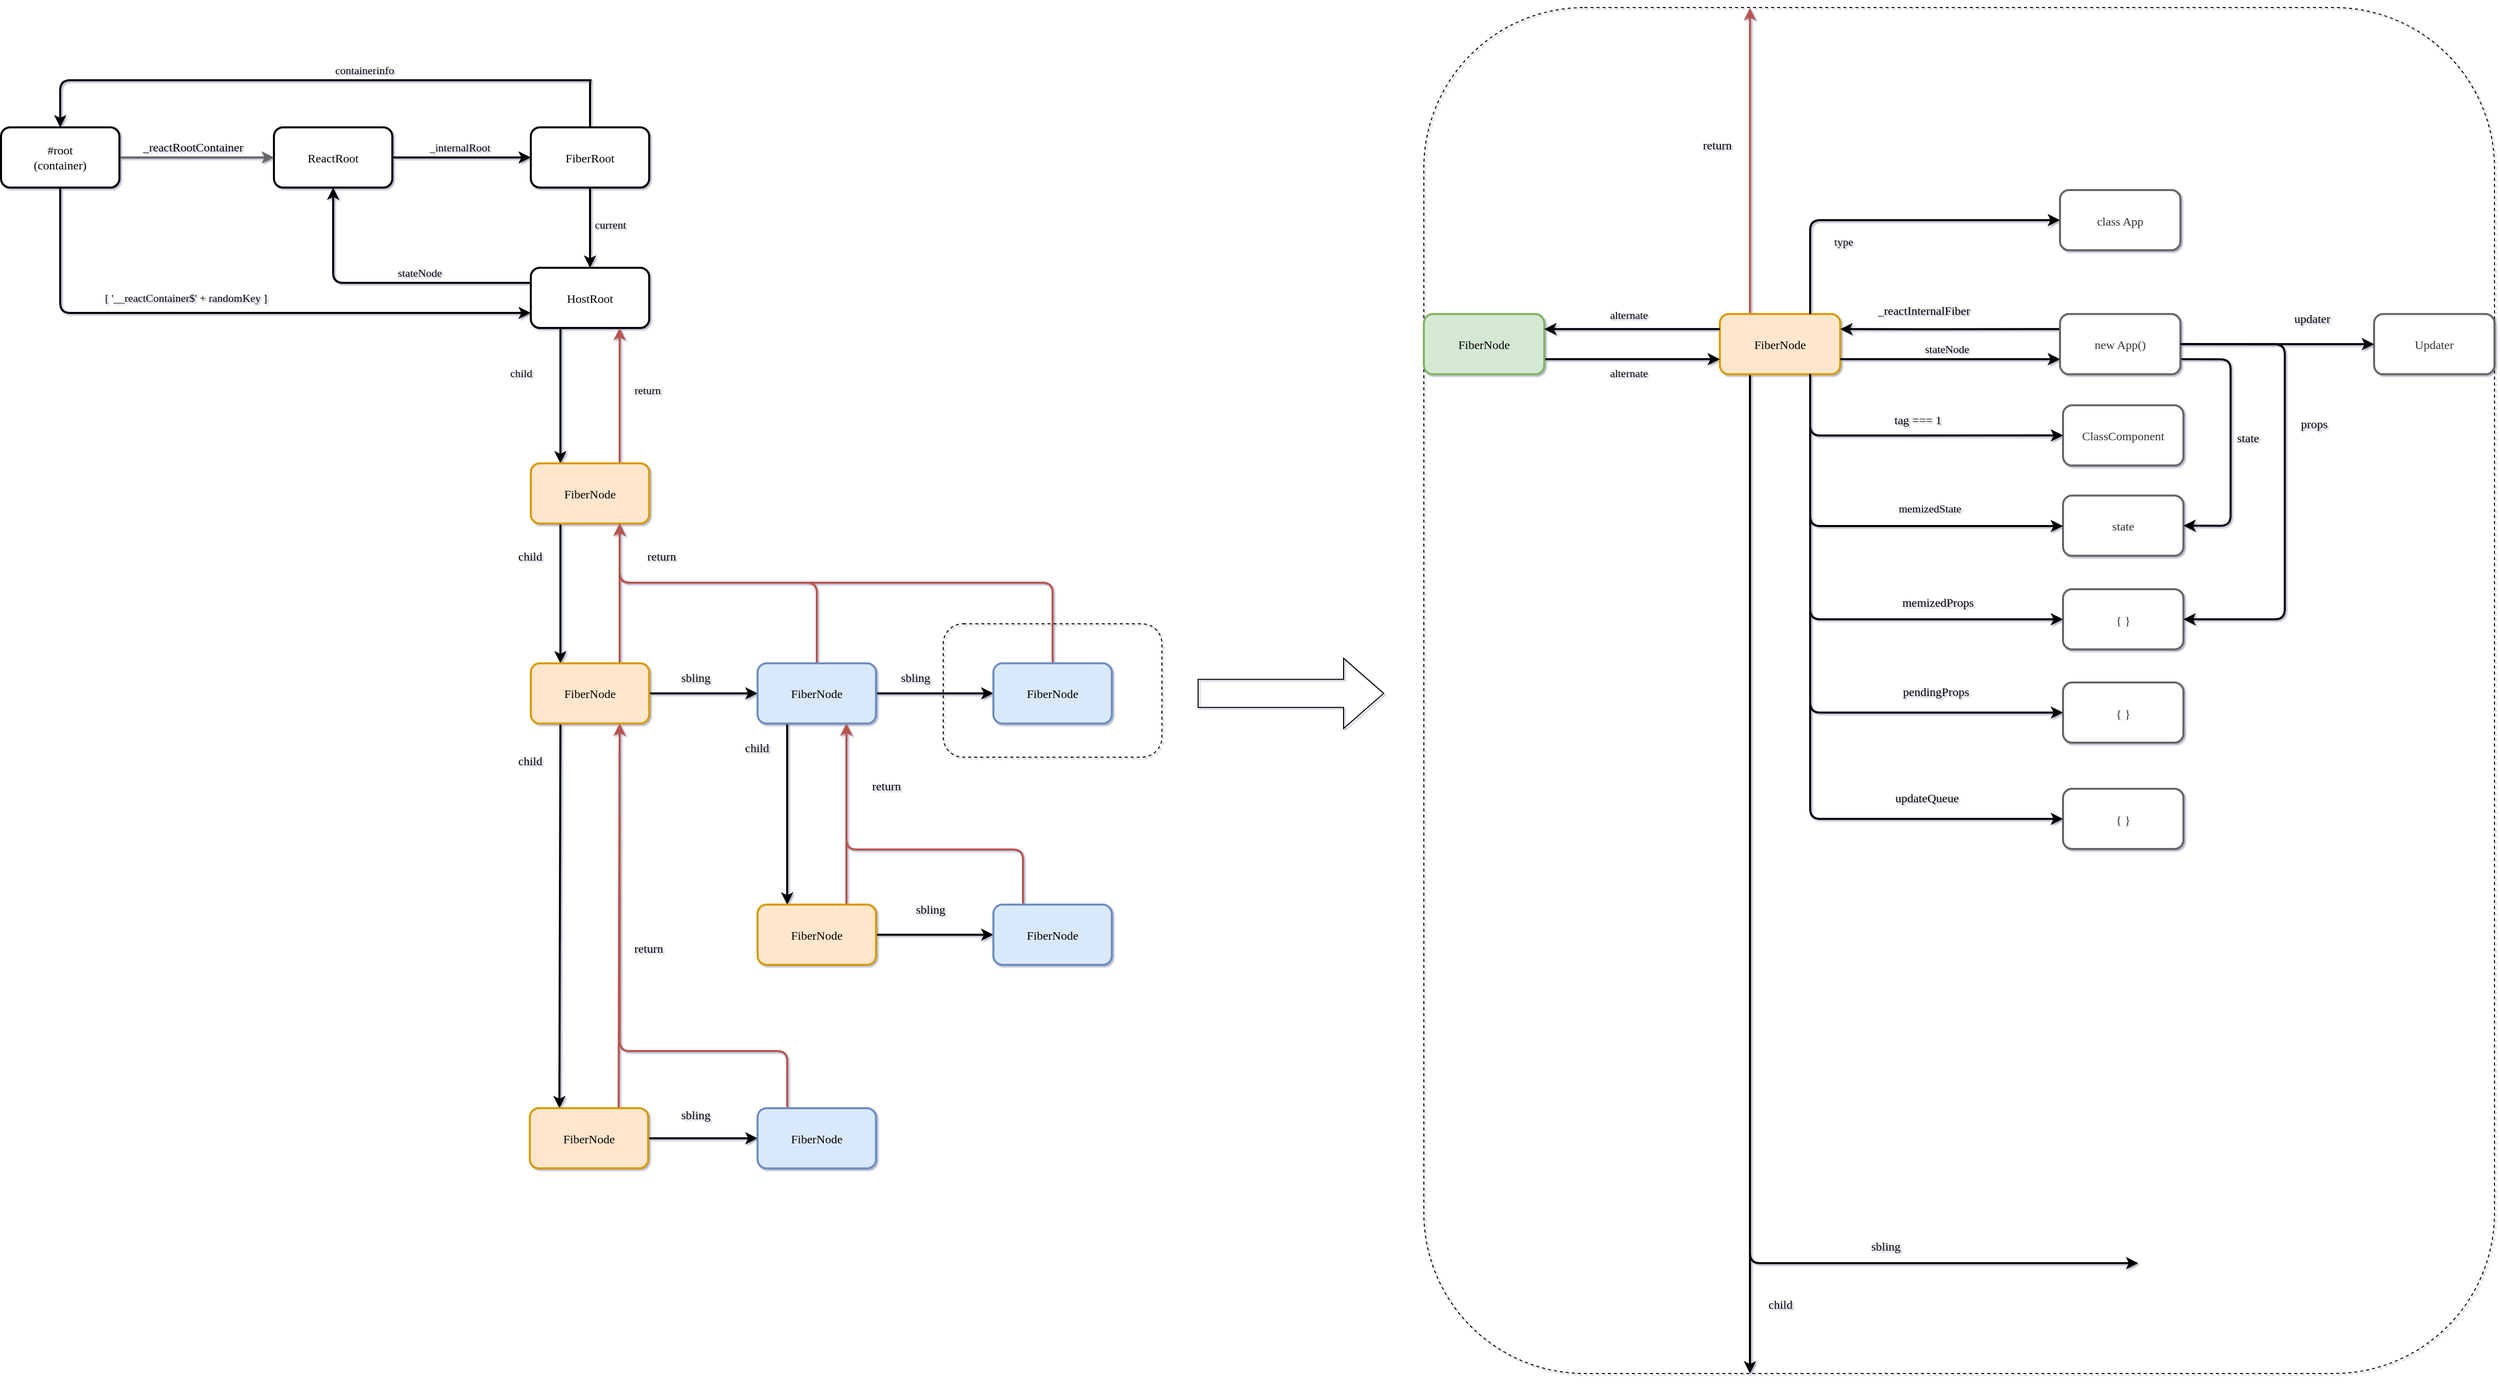 <mxfile version="13.1.3" pages="3">
    <diagram id="6hGFLwfOUW9BJ-s0fimq" name="RenderTree">
        <mxGraphModel dx="5780" dy="800" grid="0" gridSize="10" guides="1" tooltips="1" connect="1" arrows="1" fold="1" page="1" pageScale="1" pageWidth="4681" pageHeight="3300" background="#ffffff" math="0" shadow="1">
            <root>
                <mxCell id="0"/>
                <mxCell id="1" parent="0"/>
                <mxCell id="yEIh349GqA8fDVVdykC9-83" value="" style="rounded=1;whiteSpace=wrap;html=1;labelBackgroundColor=none;fillColor=none;fontFamily=Comic Sans MS;dashed=1;comic=0;spacing=1;" vertex="1" parent="1">
                    <mxGeometry x="-3642" y="667" width="218" height="133" as="geometry"/>
                </mxCell>
                <mxCell id="5" value="" style="edgeStyle=orthogonalEdgeStyle;rounded=1;orthogonalLoop=1;jettySize=auto;html=1;fillColor=#f5f5f5;strokeColor=#666666;strokeWidth=2;fontFamily=Comic Sans MS;spacing=1;" parent="1" source="2" target="3" edge="1">
                    <mxGeometry relative="1" as="geometry">
                        <mxPoint x="-4141" y="202" as="targetPoint"/>
                    </mxGeometry>
                </mxCell>
                <mxCell id="6" value="&lt;span style=&quot;font-size: 12px&quot;&gt;_reactRootContainer&lt;/span&gt;" style="edgeLabel;html=1;align=center;verticalAlign=middle;resizable=0;points=[];labelBackgroundColor=none;fontColor=#000000;fontFamily=Comic Sans MS;spacing=1;" parent="5" vertex="1" connectable="0">
                    <mxGeometry x="-0.05" y="-2" relative="1" as="geometry">
                        <mxPoint y="-12" as="offset"/>
                    </mxGeometry>
                </mxCell>
                <mxCell id="26" style="edgeStyle=orthogonalEdgeStyle;rounded=1;orthogonalLoop=1;jettySize=auto;html=1;exitX=0.5;exitY=1;exitDx=0;exitDy=0;entryX=0;entryY=0.75;entryDx=0;entryDy=0;strokeWidth=2;strokeColor=#000000;fontFamily=Comic Sans MS;spacing=1;" parent="1" source="2" target="17" edge="1">
                    <mxGeometry relative="1" as="geometry"/>
                </mxCell>
                <mxCell id="27" value="[ '__reactContainer$' + randomKey ]" style="edgeLabel;html=1;align=center;verticalAlign=middle;resizable=0;points=[];labelBackgroundColor=none;fontColor=#000000;fontFamily=Comic Sans MS;spacing=1;" parent="26" vertex="1" connectable="0">
                    <mxGeometry x="-0.279" y="2" relative="1" as="geometry">
                        <mxPoint x="36" y="-13" as="offset"/>
                    </mxGeometry>
                </mxCell>
                <mxCell id="2" value="#root&lt;br&gt;(container)" style="rounded=1;whiteSpace=wrap;html=1;strokeWidth=2;fontFamily=Comic Sans MS;spacing=1;" parent="1" vertex="1">
                    <mxGeometry x="-4581" y="172" width="118" height="60" as="geometry"/>
                </mxCell>
                <mxCell id="9" value="" style="edgeStyle=orthogonalEdgeStyle;rounded=1;orthogonalLoop=1;jettySize=auto;html=1;strokeWidth=2;strokeColor=#000000;fontFamily=Comic Sans MS;spacing=1;" parent="1" source="3" target="8" edge="1">
                    <mxGeometry relative="1" as="geometry"/>
                </mxCell>
                <mxCell id="10" value="_internalRoot" style="edgeLabel;html=1;align=center;verticalAlign=middle;resizable=0;points=[];labelBackgroundColor=none;fontColor=#000000;fontFamily=Comic Sans MS;spacing=1;" parent="9" vertex="1" connectable="0">
                    <mxGeometry x="-0.11" y="-3" relative="1" as="geometry">
                        <mxPoint x="5" y="-13" as="offset"/>
                    </mxGeometry>
                </mxCell>
                <mxCell id="3" value="&lt;div style=&quot;line-height: 30px&quot;&gt;&lt;span&gt;ReactRoot&lt;/span&gt;&lt;br&gt;&lt;/div&gt;" style="rounded=1;whiteSpace=wrap;html=1;strokeWidth=2;fontFamily=Comic Sans MS;spacing=1;" parent="1" vertex="1">
                    <mxGeometry x="-4309" y="172" width="118" height="60" as="geometry"/>
                </mxCell>
                <mxCell id="14" value="" style="edgeStyle=orthogonalEdgeStyle;rounded=1;orthogonalLoop=1;jettySize=auto;html=1;entryX=0.5;entryY=0;entryDx=0;entryDy=0;exitX=0.5;exitY=0;exitDx=0;exitDy=0;strokeWidth=2;strokeColor=#000000;fontFamily=Comic Sans MS;spacing=1;" parent="1" source="8" target="2" edge="1">
                    <mxGeometry relative="1" as="geometry">
                        <mxPoint x="-3881" y="92" as="targetPoint"/>
                        <Array as="points">
                            <mxPoint x="-3993" y="125"/>
                            <mxPoint x="-4521" y="125"/>
                        </Array>
                    </mxGeometry>
                </mxCell>
                <mxCell id="16" value="containerinfo" style="edgeLabel;html=1;align=center;verticalAlign=middle;resizable=0;points=[];labelBackgroundColor=none;fontColor=#000000;fontFamily=Comic Sans MS;spacing=1;" parent="14" vertex="1" connectable="0">
                    <mxGeometry x="-0.12" y="1" relative="1" as="geometry">
                        <mxPoint y="-11" as="offset"/>
                    </mxGeometry>
                </mxCell>
                <mxCell id="18" value="" style="edgeStyle=orthogonalEdgeStyle;rounded=1;orthogonalLoop=1;jettySize=auto;html=1;strokeWidth=2;strokeColor=#000000;fontFamily=Comic Sans MS;spacing=1;" parent="1" source="8" target="17" edge="1">
                    <mxGeometry relative="1" as="geometry"/>
                </mxCell>
                <mxCell id="19" value="current" style="edgeLabel;html=1;align=center;verticalAlign=middle;resizable=0;points=[];labelBackgroundColor=none;fontColor=#000000;fontFamily=Comic Sans MS;spacing=1;" parent="18" vertex="1" connectable="0">
                    <mxGeometry x="-0.075" y="1" relative="1" as="geometry">
                        <mxPoint x="19" as="offset"/>
                    </mxGeometry>
                </mxCell>
                <mxCell id="8" value="&lt;div style=&quot;line-height: 30px&quot;&gt;FiberRoot&lt;/div&gt;" style="rounded=1;whiteSpace=wrap;html=1;strokeWidth=2;fontFamily=Comic Sans MS;spacing=1;" parent="1" vertex="1">
                    <mxGeometry x="-4053" y="172" width="118" height="60" as="geometry"/>
                </mxCell>
                <mxCell id="21" style="edgeStyle=orthogonalEdgeStyle;rounded=1;orthogonalLoop=1;jettySize=auto;html=1;exitX=0;exitY=0.25;exitDx=0;exitDy=0;entryX=0.5;entryY=1;entryDx=0;entryDy=0;strokeWidth=2;strokeColor=#000000;fontFamily=Comic Sans MS;spacing=1;" parent="1" source="17" target="3" edge="1">
                    <mxGeometry relative="1" as="geometry"/>
                </mxCell>
                <mxCell id="22" value="stateNode" style="edgeLabel;html=1;align=center;verticalAlign=middle;resizable=0;points=[];labelBackgroundColor=none;fontColor=#000000;fontFamily=Comic Sans MS;spacing=1;" parent="21" vertex="1" connectable="0">
                    <mxGeometry x="-0.238" y="-2" relative="1" as="geometry">
                        <mxPoint y="-8" as="offset"/>
                    </mxGeometry>
                </mxCell>
                <mxCell id="24" value="" style="edgeStyle=orthogonalEdgeStyle;rounded=1;orthogonalLoop=1;jettySize=auto;html=1;strokeWidth=2;strokeColor=#000000;fontFamily=Comic Sans MS;exitX=0.25;exitY=1;exitDx=0;exitDy=0;entryX=0.25;entryY=0;entryDx=0;entryDy=0;spacing=1;" parent="1" source="17" target="23" edge="1">
                    <mxGeometry relative="1" as="geometry">
                        <Array as="points">
                            <mxPoint x="-4023" y="438"/>
                            <mxPoint x="-4023" y="438"/>
                        </Array>
                    </mxGeometry>
                </mxCell>
                <mxCell id="25" value="child" style="edgeLabel;html=1;align=center;verticalAlign=middle;resizable=0;points=[];labelBackgroundColor=none;fontColor=#000000;fontFamily=Comic Sans MS;spacing=1;" parent="24" vertex="1" connectable="0">
                    <mxGeometry x="-0.15" y="1" relative="1" as="geometry">
                        <mxPoint x="-40.44" y="-13.14" as="offset"/>
                    </mxGeometry>
                </mxCell>
                <mxCell id="17" value="&lt;div style=&quot;line-height: 30px&quot;&gt;HostRoot&lt;/div&gt;" style="rounded=1;whiteSpace=wrap;html=1;strokeWidth=2;fontFamily=Comic Sans MS;spacing=1;" parent="1" vertex="1">
                    <mxGeometry x="-4053" y="312" width="118" height="60" as="geometry"/>
                </mxCell>
                <mxCell id="33" value="return" style="edgeStyle=orthogonalEdgeStyle;orthogonalLoop=1;jettySize=auto;html=1;exitX=0.75;exitY=0;exitDx=0;exitDy=0;fontFamily=Comic Sans MS;strokeColor=#b85450;fontColor=#000000;fillColor=#f8cecc;labelBackgroundColor=none;strokeWidth=2;entryX=0.75;entryY=1;entryDx=0;entryDy=0;spacing=1;" parent="1" source="23" target="17" edge="1">
                    <mxGeometry x="0.067" y="-27" relative="1" as="geometry">
                        <mxPoint y="-1" as="offset"/>
                        <mxPoint x="-3978" y="426" as="targetPoint"/>
                        <Array as="points">
                            <mxPoint x="-3964" y="435"/>
                            <mxPoint x="-3964" y="435"/>
                        </Array>
                    </mxGeometry>
                </mxCell>
                <mxCell id="yEIh349GqA8fDVVdykC9-129" style="edgeStyle=orthogonalEdgeStyle;rounded=1;comic=0;jumpStyle=gap;orthogonalLoop=1;jettySize=auto;html=1;exitX=0.25;exitY=1;exitDx=0;exitDy=0;entryX=0.25;entryY=0;entryDx=0;entryDy=0;shadow=0;strokeWidth=2;fontFamily=Comic Sans MS;spacing=1;" edge="1" parent="1" source="23" target="49">
                    <mxGeometry relative="1" as="geometry"/>
                </mxCell>
                <mxCell id="23" value="&lt;div style=&quot;line-height: 30px&quot;&gt;FiberNode&lt;/div&gt;" style="rounded=1;whiteSpace=wrap;html=1;strokeWidth=2;fillColor=#ffe6cc;strokeColor=#d79b00;fontFamily=Comic Sans MS;spacing=1;" parent="1" vertex="1">
                    <mxGeometry x="-4053" y="507" width="118" height="60" as="geometry"/>
                </mxCell>
                <mxCell id="55" value="" style="edgeStyle=orthogonalEdgeStyle;rounded=1;orthogonalLoop=1;jettySize=auto;html=1;strokeColor=#000000;strokeWidth=2;fontColor=#000000;fontFamily=Comic Sans MS;entryX=0;entryY=0.5;entryDx=0;entryDy=0;spacing=1;" parent="1" source="49" target="y9kCITBAPeY9TBbYFgal-57" edge="1">
                    <mxGeometry relative="1" as="geometry"/>
                </mxCell>
                <mxCell id="y9kCITBAPeY9TBbYFgal-62" value="" style="edgeStyle=orthogonalEdgeStyle;rounded=1;jumpStyle=gap;orthogonalLoop=1;jettySize=auto;html=1;fontFamily=Helvetica;strokeWidth=2;entryX=0.25;entryY=0;entryDx=0;entryDy=0;exitX=0.25;exitY=1;exitDx=0;exitDy=0;spacing=1;" edge="1" parent="1" source="49" target="y9kCITBAPeY9TBbYFgal-61">
                    <mxGeometry relative="1" as="geometry">
                        <mxPoint x="-3806" y="1083" as="targetPoint"/>
                        <Array as="points"/>
                    </mxGeometry>
                </mxCell>
                <mxCell id="yEIh349GqA8fDVVdykC9-130" style="edgeStyle=orthogonalEdgeStyle;rounded=1;comic=0;jumpStyle=gap;orthogonalLoop=1;jettySize=auto;html=1;exitX=0.75;exitY=0;exitDx=0;exitDy=0;entryX=0.75;entryY=1;entryDx=0;entryDy=0;shadow=0;strokeWidth=2;fontFamily=Comic Sans MS;fillColor=#f8cecc;strokeColor=#b85450;spacing=1;" edge="1" parent="1" source="49" target="23">
                    <mxGeometry relative="1" as="geometry"/>
                </mxCell>
                <mxCell id="49" value="&lt;div style=&quot;line-height: 30px&quot;&gt;FiberNode&lt;/div&gt;" style="rounded=1;whiteSpace=wrap;html=1;strokeWidth=2;fillColor=#ffe6cc;strokeColor=#d79b00;fontFamily=Comic Sans MS;spacing=1;" parent="1" vertex="1">
                    <mxGeometry x="-4053" y="706.41" width="118" height="60" as="geometry"/>
                </mxCell>
                <mxCell id="y9kCITBAPeY9TBbYFgal-65" style="edgeStyle=orthogonalEdgeStyle;rounded=1;jumpStyle=gap;orthogonalLoop=1;jettySize=auto;html=1;exitX=0.75;exitY=0;exitDx=0;exitDy=0;entryX=0.75;entryY=1;entryDx=0;entryDy=0;fontFamily=Helvetica;strokeWidth=2;fillColor=#f8cecc;strokeColor=#b85450;spacing=1;" edge="1" parent="1" source="y9kCITBAPeY9TBbYFgal-61" target="49">
                    <mxGeometry relative="1" as="geometry">
                        <Array as="points">
                            <mxPoint x="-3964" y="1150"/>
                        </Array>
                    </mxGeometry>
                </mxCell>
                <mxCell id="yEIh349GqA8fDVVdykC9-123" value="" style="edgeStyle=orthogonalEdgeStyle;rounded=1;comic=0;jumpStyle=gap;orthogonalLoop=1;jettySize=auto;html=1;shadow=0;strokeWidth=2;fontFamily=Comic Sans MS;spacing=1;" edge="1" parent="1" source="y9kCITBAPeY9TBbYFgal-61" target="yEIh349GqA8fDVVdykC9-122">
                    <mxGeometry relative="1" as="geometry"/>
                </mxCell>
                <mxCell id="y9kCITBAPeY9TBbYFgal-61" value="&lt;div style=&quot;line-height: 30px&quot;&gt;FiberNode&lt;/div&gt;" style="rounded=1;whiteSpace=wrap;html=1;strokeWidth=2;fillColor=#ffe6cc;strokeColor=#d79b00;fontFamily=Comic Sans MS;spacing=1;" vertex="1" parent="1">
                    <mxGeometry x="-4054" y="1150" width="118" height="60" as="geometry"/>
                </mxCell>
                <mxCell id="yEIh349GqA8fDVVdykC9-125" style="edgeStyle=orthogonalEdgeStyle;rounded=1;comic=0;jumpStyle=gap;orthogonalLoop=1;jettySize=auto;html=1;exitX=0.25;exitY=0;exitDx=0;exitDy=0;entryX=0.75;entryY=1;entryDx=0;entryDy=0;shadow=0;strokeWidth=2;fontFamily=Comic Sans MS;fillColor=#f8cecc;strokeColor=#b85450;spacing=1;" edge="1" parent="1" source="yEIh349GqA8fDVVdykC9-122" target="49">
                    <mxGeometry relative="1" as="geometry">
                        <Array as="points">
                            <mxPoint x="-3797" y="1093"/>
                            <mxPoint x="-3964" y="1093"/>
                        </Array>
                    </mxGeometry>
                </mxCell>
                <mxCell id="yEIh349GqA8fDVVdykC9-122" value="&lt;div style=&quot;line-height: 30px&quot;&gt;FiberNode&lt;/div&gt;" style="rounded=1;whiteSpace=wrap;html=1;strokeWidth=2;fillColor=#dae8fc;strokeColor=#6c8ebf;fontFamily=Comic Sans MS;spacing=1;" vertex="1" parent="1">
                    <mxGeometry x="-3827" y="1150" width="118" height="60" as="geometry"/>
                </mxCell>
                <mxCell id="4NaioDf9YOaBLqnRRTNc-61" style="edgeStyle=orthogonalEdgeStyle;rounded=1;orthogonalLoop=1;jettySize=auto;html=1;exitX=0.5;exitY=0;exitDx=0;exitDy=0;entryX=0.75;entryY=1;entryDx=0;entryDy=0;strokeColor=#b85450;strokeWidth=2;fontColor=#000000;fontFamily=Comic Sans MS;fillColor=#f8cecc;spacing=1;" parent="1" source="54" target="23" edge="1">
                    <mxGeometry relative="1" as="geometry">
                        <Array as="points">
                            <mxPoint x="-3533" y="626"/>
                            <mxPoint x="-3964" y="626"/>
                        </Array>
                    </mxGeometry>
                </mxCell>
                <mxCell id="y9kCITBAPeY9TBbYFgal-58" style="edgeStyle=orthogonalEdgeStyle;rounded=1;jumpStyle=gap;orthogonalLoop=1;jettySize=auto;html=1;exitX=1;exitY=0.5;exitDx=0;exitDy=0;entryX=0;entryY=0.5;entryDx=0;entryDy=0;fontFamily=Comic Sans MS;strokeWidth=2;spacing=1;" edge="1" parent="1" source="y9kCITBAPeY9TBbYFgal-57" target="54">
                    <mxGeometry relative="1" as="geometry">
                        <Array as="points"/>
                    </mxGeometry>
                </mxCell>
                <mxCell id="54" value="&lt;div style=&quot;line-height: 30px&quot;&gt;FiberNode&lt;/div&gt;" style="rounded=1;whiteSpace=wrap;html=1;strokeWidth=2;fontFamily=Comic Sans MS;fillColor=#dae8fc;strokeColor=#6c8ebf;spacing=1;" parent="1" vertex="1">
                    <mxGeometry x="-3592" y="706.41" width="118" height="60" as="geometry"/>
                </mxCell>
                <mxCell id="57" value="sbling" style="text;html=1;align=center;verticalAlign=middle;resizable=0;points=[];autosize=1;fontColor=#000000;fontFamily=Comic Sans MS;spacing=1;" parent="1" vertex="1">
                    <mxGeometry x="-3692" y="711.41" width="44" height="20" as="geometry"/>
                </mxCell>
                <mxCell id="y9kCITBAPeY9TBbYFgal-60" style="edgeStyle=orthogonalEdgeStyle;rounded=1;jumpStyle=gap;orthogonalLoop=1;jettySize=auto;html=1;exitX=0.5;exitY=0;exitDx=0;exitDy=0;entryX=0.75;entryY=1;entryDx=0;entryDy=0;fontFamily=Comic Sans MS;strokeWidth=2;fillColor=#f8cecc;strokeColor=#b85450;spacing=1;" edge="1" parent="1" source="y9kCITBAPeY9TBbYFgal-57" target="23">
                    <mxGeometry relative="1" as="geometry">
                        <Array as="points">
                            <mxPoint x="-3768" y="626"/>
                            <mxPoint x="-3964" y="626"/>
                        </Array>
                    </mxGeometry>
                </mxCell>
                <mxCell id="yEIh349GqA8fDVVdykC9-127" style="edgeStyle=orthogonalEdgeStyle;rounded=1;comic=0;jumpStyle=gap;orthogonalLoop=1;jettySize=auto;html=1;exitX=0.25;exitY=1;exitDx=0;exitDy=0;entryX=0.25;entryY=0;entryDx=0;entryDy=0;shadow=0;strokeWidth=2;fontFamily=Comic Sans MS;spacing=1;" edge="1" parent="1" source="y9kCITBAPeY9TBbYFgal-57" target="yEIh349GqA8fDVVdykC9-110">
                    <mxGeometry relative="1" as="geometry"/>
                </mxCell>
                <mxCell id="y9kCITBAPeY9TBbYFgal-57" value="&lt;div style=&quot;line-height: 30px&quot;&gt;FiberNode&lt;/div&gt;" style="rounded=1;whiteSpace=wrap;html=1;strokeWidth=2;fontFamily=Comic Sans MS;fillColor=#dae8fc;strokeColor=#6c8ebf;spacing=1;" vertex="1" parent="1">
                    <mxGeometry x="-3827" y="706.41" width="118" height="60" as="geometry"/>
                </mxCell>
                <mxCell id="yEIh349GqA8fDVVdykC9-118" value="" style="edgeStyle=orthogonalEdgeStyle;rounded=1;comic=0;jumpStyle=gap;orthogonalLoop=1;jettySize=auto;html=1;shadow=0;strokeWidth=2;fontFamily=Comic Sans MS;spacing=1;" edge="1" parent="1" source="yEIh349GqA8fDVVdykC9-110" target="yEIh349GqA8fDVVdykC9-117">
                    <mxGeometry relative="1" as="geometry"/>
                </mxCell>
                <mxCell id="yEIh349GqA8fDVVdykC9-126" style="edgeStyle=orthogonalEdgeStyle;rounded=1;comic=0;jumpStyle=gap;orthogonalLoop=1;jettySize=auto;html=1;exitX=0.75;exitY=0;exitDx=0;exitDy=0;entryX=0.75;entryY=1;entryDx=0;entryDy=0;shadow=0;strokeWidth=2;fontFamily=Comic Sans MS;fillColor=#f8cecc;strokeColor=#b85450;spacing=1;" edge="1" parent="1" source="yEIh349GqA8fDVVdykC9-110" target="y9kCITBAPeY9TBbYFgal-57">
                    <mxGeometry relative="1" as="geometry"/>
                </mxCell>
                <mxCell id="yEIh349GqA8fDVVdykC9-110" value="&lt;div style=&quot;line-height: 30px&quot;&gt;FiberNode&lt;/div&gt;" style="rounded=1;whiteSpace=wrap;html=1;strokeWidth=2;fontFamily=Comic Sans MS;fillColor=#ffe6cc;strokeColor=#d79b00;spacing=1;" vertex="1" parent="1">
                    <mxGeometry x="-3827" y="947" width="118" height="60" as="geometry"/>
                </mxCell>
                <mxCell id="yEIh349GqA8fDVVdykC9-120" style="edgeStyle=orthogonalEdgeStyle;rounded=1;comic=0;jumpStyle=gap;orthogonalLoop=1;jettySize=auto;html=1;exitX=0.25;exitY=0;exitDx=0;exitDy=0;shadow=0;strokeWidth=2;fontFamily=Comic Sans MS;entryX=0.75;entryY=1;entryDx=0;entryDy=0;fillColor=#f8cecc;strokeColor=#b85450;spacing=1;" edge="1" parent="1" source="yEIh349GqA8fDVVdykC9-117" target="y9kCITBAPeY9TBbYFgal-57">
                    <mxGeometry relative="1" as="geometry">
                        <mxPoint x="-3698" y="799" as="targetPoint"/>
                        <Array as="points">
                            <mxPoint x="-3562" y="892"/>
                            <mxPoint x="-3738" y="892"/>
                        </Array>
                    </mxGeometry>
                </mxCell>
                <mxCell id="yEIh349GqA8fDVVdykC9-117" value="&lt;div style=&quot;line-height: 30px&quot;&gt;FiberNode&lt;/div&gt;" style="rounded=1;whiteSpace=wrap;html=1;strokeWidth=2;fontFamily=Comic Sans MS;fillColor=#dae8fc;strokeColor=#6c8ebf;spacing=1;" vertex="1" parent="1">
                    <mxGeometry x="-3592" y="947" width="118" height="60" as="geometry"/>
                </mxCell>
                <mxCell id="y9kCITBAPeY9TBbYFgal-59" value="sbling" style="text;html=1;align=center;verticalAlign=middle;resizable=0;points=[];autosize=1;fontFamily=Comic Sans MS;spacing=1;" vertex="1" parent="1">
                    <mxGeometry x="-3911" y="711.41" width="44" height="20" as="geometry"/>
                </mxCell>
                <mxCell id="y9kCITBAPeY9TBbYFgal-63" value="child" style="text;html=1;align=center;verticalAlign=middle;resizable=0;points=[];autosize=1;fontFamily=Comic Sans MS;spacing=1;" vertex="1" parent="1">
                    <mxGeometry x="-4074" y="794" width="39" height="20" as="geometry"/>
                </mxCell>
                <mxCell id="y9kCITBAPeY9TBbYFgal-66" value="return" style="text;html=1;align=center;verticalAlign=middle;resizable=0;points=[];autosize=1;fontFamily=Comic Sans MS;spacing=1;" vertex="1" parent="1">
                    <mxGeometry x="-3960" y="981" width="48" height="20" as="geometry"/>
                </mxCell>
                <mxCell id="y9kCITBAPeY9TBbYFgal-68" value="return" style="text;html=1;align=center;verticalAlign=middle;resizable=0;points=[];autosize=1;fontFamily=Comic Sans MS;spacing=1;" vertex="1" parent="1">
                    <mxGeometry x="-3947" y="589.67" width="48" height="20" as="geometry"/>
                </mxCell>
                <mxCell id="yEIh349GqA8fDVVdykC9-112" value="child" style="text;html=1;align=center;verticalAlign=middle;resizable=0;points=[];autosize=1;fontFamily=Comic Sans MS;spacing=1;" vertex="1" parent="1">
                    <mxGeometry x="-3847.5" y="781" width="39" height="20" as="geometry"/>
                </mxCell>
                <mxCell id="yEIh349GqA8fDVVdykC9-116" value="return" style="text;html=1;align=center;verticalAlign=middle;resizable=0;points=[];autosize=1;fontFamily=Comic Sans MS;spacing=1;" vertex="1" parent="1">
                    <mxGeometry x="-3723" y="819" width="48" height="20" as="geometry"/>
                </mxCell>
                <mxCell id="yEIh349GqA8fDVVdykC9-119" value="sbling" style="text;html=1;align=center;verticalAlign=middle;resizable=0;points=[];autosize=1;fontFamily=Comic Sans MS;spacing=1;" vertex="1" parent="1">
                    <mxGeometry x="-3677" y="942" width="44" height="20" as="geometry"/>
                </mxCell>
                <mxCell id="yEIh349GqA8fDVVdykC9-124" value="sbling" style="text;html=1;align=center;verticalAlign=middle;resizable=0;points=[];autosize=1;fontFamily=Comic Sans MS;spacing=1;" vertex="1" parent="1">
                    <mxGeometry x="-3911" y="1147" width="44" height="20" as="geometry"/>
                </mxCell>
                <mxCell id="yEIh349GqA8fDVVdykC9-131" value="child" style="text;html=1;align=center;verticalAlign=middle;resizable=0;points=[];autosize=1;fontFamily=Comic Sans MS;spacing=1;" vertex="1" parent="1">
                    <mxGeometry x="-4074" y="589.67" width="39" height="20" as="geometry"/>
                </mxCell>
                <mxCell id="yEIh349GqA8fDVVdykC9-134" value="" style="group;rounded=1;strokeColor=#000000;dashed=1;spacing=1;" vertex="1" connectable="0" parent="1">
                    <mxGeometry x="-3163" y="52.5" width="1067" height="1362" as="geometry"/>
                </mxCell>
                <mxCell id="yEIh349GqA8fDVVdykC9-86" style="edgeStyle=orthogonalEdgeStyle;rounded=0;jumpStyle=gap;orthogonalLoop=1;jettySize=auto;html=1;exitX=0.25;exitY=0;exitDx=0;exitDy=0;shadow=0;fontFamily=Comic Sans MS;strokeWidth=2;fillColor=#f8cecc;strokeColor=#b85450;spacing=1;" edge="1" parent="yEIh349GqA8fDVVdykC9-134" source="yEIh349GqA8fDVVdykC9-65">
                    <mxGeometry relative="1" as="geometry">
                        <mxPoint x="325" y="0.5" as="targetPoint"/>
                        <Array as="points">
                            <mxPoint x="325"/>
                        </Array>
                    </mxGeometry>
                </mxCell>
                <mxCell id="yEIh349GqA8fDVVdykC9-89" style="edgeStyle=orthogonalEdgeStyle;rounded=0;jumpStyle=gap;orthogonalLoop=1;jettySize=auto;html=1;exitX=0.25;exitY=1;exitDx=0;exitDy=0;shadow=0;strokeWidth=2;fontFamily=Comic Sans MS;spacing=1;" edge="1" parent="yEIh349GqA8fDVVdykC9-134" source="yEIh349GqA8fDVVdykC9-65">
                    <mxGeometry relative="1" as="geometry">
                        <mxPoint x="325" y="1362" as="targetPoint"/>
                    </mxGeometry>
                </mxCell>
                <mxCell id="yEIh349GqA8fDVVdykC9-91" style="edgeStyle=orthogonalEdgeStyle;rounded=1;jumpStyle=gap;orthogonalLoop=1;jettySize=auto;html=1;exitX=0.25;exitY=1;exitDx=0;exitDy=0;strokeWidth=2;fontFamily=Helvetica;spacing=1;" edge="1" parent="yEIh349GqA8fDVVdykC9-134" source="yEIh349GqA8fDVVdykC9-65">
                    <mxGeometry relative="1" as="geometry">
                        <mxPoint x="712" y="1252" as="targetPoint"/>
                        <Array as="points">
                            <mxPoint x="325" y="1252"/>
                        </Array>
                    </mxGeometry>
                </mxCell>
                <mxCell id="yEIh349GqA8fDVVdykC9-65" value="&lt;div style=&quot;line-height: 30px&quot;&gt;FiberNode&lt;/div&gt;" style="rounded=1;whiteSpace=wrap;html=1;strokeWidth=2;fillColor=#ffe6cc;strokeColor=#d79b00;fontFamily=Comic Sans MS;spacing=1;" vertex="1" parent="yEIh349GqA8fDVVdykC9-134">
                    <mxGeometry x="295" y="305.67" width="120" height="60" as="geometry"/>
                </mxCell>
                <mxCell id="yEIh349GqA8fDVVdykC9-66" value="" style="edgeStyle=orthogonalEdgeStyle;rounded=1;orthogonalLoop=1;jettySize=auto;html=1;exitX=1;exitY=0.75;exitDx=0;exitDy=0;entryX=0;entryY=0.75;entryDx=0;entryDy=0;strokeColor=#000000;strokeWidth=2;fontColor=#000000;shadow=0;jumpStyle=gap;fontFamily=Comic Sans MS;spacing=1;" edge="1" parent="yEIh349GqA8fDVVdykC9-134" source="yEIh349GqA8fDVVdykC9-69" target="yEIh349GqA8fDVVdykC9-65">
                    <mxGeometry x="-0.006" y="-15" relative="1" as="geometry">
                        <mxPoint as="offset"/>
                    </mxGeometry>
                </mxCell>
                <mxCell id="yEIh349GqA8fDVVdykC9-69" value="&lt;div style=&quot;line-height: 30px&quot;&gt;FiberNode&lt;/div&gt;" style="rounded=1;whiteSpace=wrap;html=1;strokeWidth=2;fillColor=#d5e8d4;strokeColor=#82b366;fontFamily=Comic Sans MS;spacing=1;" vertex="1" parent="yEIh349GqA8fDVVdykC9-134">
                    <mxGeometry y="305.67" width="120" height="60" as="geometry"/>
                </mxCell>
                <mxCell id="yEIh349GqA8fDVVdykC9-62" value="" style="edgeStyle=orthogonalEdgeStyle;rounded=1;orthogonalLoop=1;jettySize=auto;html=1;strokeColor=#000000;strokeWidth=2;fontColor=#000000;entryX=1;entryY=0.25;entryDx=0;entryDy=0;exitX=0;exitY=0.25;exitDx=0;exitDy=0;fontFamily=Comic Sans MS;spacing=1;" edge="1" parent="yEIh349GqA8fDVVdykC9-134" source="yEIh349GqA8fDVVdykC9-65" target="yEIh349GqA8fDVVdykC9-69">
                    <mxGeometry relative="1" as="geometry"/>
                </mxCell>
                <mxCell id="yEIh349GqA8fDVVdykC9-63" value="alternate" style="edgeLabel;html=1;align=center;verticalAlign=middle;resizable=0;points=[];fontColor=#000000;labelBackgroundColor=none;fontFamily=Comic Sans MS;spacing=1;" vertex="1" connectable="0" parent="yEIh349GqA8fDVVdykC9-62">
                    <mxGeometry x="0.04" relative="1" as="geometry">
                        <mxPoint y="-14" as="offset"/>
                    </mxGeometry>
                </mxCell>
                <mxCell id="yEIh349GqA8fDVVdykC9-70" value="&lt;div style=&quot;line-height: 30px&quot;&gt;state&lt;/div&gt;" style="rounded=1;whiteSpace=wrap;html=1;strokeWidth=2;fillColor=#ffffff;strokeColor=#666666;fontColor=#333333;fontFamily=Comic Sans MS;spacing=1;" vertex="1" parent="yEIh349GqA8fDVVdykC9-134">
                    <mxGeometry x="637" y="486.67" width="120" height="60" as="geometry"/>
                </mxCell>
                <mxCell id="yEIh349GqA8fDVVdykC9-60" value="" style="edgeStyle=orthogonalEdgeStyle;rounded=1;orthogonalLoop=1;jettySize=auto;html=1;strokeColor=#000000;strokeWidth=2;exitX=0.75;exitY=1;exitDx=0;exitDy=0;fontFamily=Comic Sans MS;spacing=1;" edge="1" parent="yEIh349GqA8fDVVdykC9-134" source="yEIh349GqA8fDVVdykC9-65" target="yEIh349GqA8fDVVdykC9-70">
                    <mxGeometry relative="1" as="geometry">
                        <Array as="points">
                            <mxPoint x="385" y="517"/>
                        </Array>
                    </mxGeometry>
                </mxCell>
                <mxCell id="yEIh349GqA8fDVVdykC9-61" value="memizedState" style="edgeLabel;html=1;align=center;verticalAlign=middle;resizable=0;points=[];fontColor=#000000;labelBackgroundColor=none;fontFamily=Comic Sans MS;spacing=1;" vertex="1" connectable="0" parent="yEIh349GqA8fDVVdykC9-60">
                    <mxGeometry x="-0.286" y="60" relative="1" as="geometry">
                        <mxPoint x="59" y="-10.31" as="offset"/>
                    </mxGeometry>
                </mxCell>
                <mxCell id="yEIh349GqA8fDVVdykC9-96" value="&lt;div style=&quot;line-height: 30px&quot;&gt;{ }&lt;/div&gt;" style="rounded=1;whiteSpace=wrap;html=1;strokeWidth=2;fillColor=#ffffff;strokeColor=#666666;fontColor=#333333;fontFamily=Comic Sans MS;spacing=1;" vertex="1" parent="yEIh349GqA8fDVVdykC9-134">
                    <mxGeometry x="637" y="580.0" width="120" height="60" as="geometry"/>
                </mxCell>
                <mxCell id="yEIh349GqA8fDVVdykC9-98" style="edgeStyle=orthogonalEdgeStyle;rounded=1;comic=0;jumpStyle=gap;orthogonalLoop=1;jettySize=auto;html=1;exitX=0.75;exitY=1;exitDx=0;exitDy=0;entryX=0;entryY=0.5;entryDx=0;entryDy=0;shadow=0;strokeWidth=2;fontFamily=Comic Sans MS;spacing=1;" edge="1" parent="yEIh349GqA8fDVVdykC9-134" source="yEIh349GqA8fDVVdykC9-65" target="yEIh349GqA8fDVVdykC9-96">
                    <mxGeometry relative="1" as="geometry">
                        <Array as="points">
                            <mxPoint x="385" y="610"/>
                        </Array>
                    </mxGeometry>
                </mxCell>
                <mxCell id="yEIh349GqA8fDVVdykC9-71" value="&lt;div style=&quot;line-height: 30px&quot;&gt;class App&lt;/div&gt;" style="rounded=1;whiteSpace=wrap;html=1;strokeWidth=2;fillColor=#ffffff;strokeColor=#666666;fontColor=#333333;fontFamily=Comic Sans MS;labelBackgroundColor=none;spacing=1;" vertex="1" parent="yEIh349GqA8fDVVdykC9-134">
                    <mxGeometry x="634" y="182.0" width="120" height="60" as="geometry"/>
                </mxCell>
                <mxCell id="yEIh349GqA8fDVVdykC9-59" value="type" style="edgeStyle=orthogonalEdgeStyle;orthogonalLoop=1;jettySize=auto;html=1;labelBackgroundColor=none;strokeColor=#000000;strokeWidth=2;fontFamily=Comic Sans MS;fontColor=#000000;entryX=0;entryY=0.5;entryDx=0;entryDy=0;exitX=0.75;exitY=0;exitDx=0;exitDy=0;spacing=1;" edge="1" parent="yEIh349GqA8fDVVdykC9-134" source="yEIh349GqA8fDVVdykC9-65" target="yEIh349GqA8fDVVdykC9-71">
                    <mxGeometry x="-0.576" y="-33" relative="1" as="geometry">
                        <Array as="points">
                            <mxPoint x="385" y="212"/>
                        </Array>
                        <mxPoint as="offset"/>
                    </mxGeometry>
                </mxCell>
                <mxCell id="yEIh349GqA8fDVVdykC9-72" value="&lt;div style=&quot;color: rgb(0 , 0 , 0) ; background-color: rgb(255 , 255 , 255) ; font-size: 12px ; line-height: 30px&quot;&gt;&lt;br&gt;&lt;/div&gt;" style="edgeStyle=orthogonalEdgeStyle;rounded=1;orthogonalLoop=1;jettySize=auto;html=1;exitX=0;exitY=0.25;exitDx=0;exitDy=0;entryX=1;entryY=0.25;entryDx=0;entryDy=0;fontFamily=Comic Sans MS;strokeColor=#000000;strokeWidth=2;labelBackgroundColor=none;spacing=1;" edge="1" parent="yEIh349GqA8fDVVdykC9-134" source="yEIh349GqA8fDVVdykC9-75" target="yEIh349GqA8fDVVdykC9-65">
                    <mxGeometry x="0.02" y="-22" relative="1" as="geometry">
                        <Array as="points">
                            <mxPoint x="511" y="320.67"/>
                            <mxPoint x="511" y="320.67"/>
                        </Array>
                        <mxPoint as="offset"/>
                    </mxGeometry>
                </mxCell>
                <mxCell id="yEIh349GqA8fDVVdykC9-74" value="" style="edgeStyle=orthogonalEdgeStyle;rounded=1;orthogonalLoop=1;jettySize=auto;html=1;exitX=1;exitY=0.75;exitDx=0;exitDy=0;entryX=1;entryY=0.5;entryDx=0;entryDy=0;strokeColor=#000000;strokeWidth=2;fontFamily=Comic Sans MS;spacing=1;" edge="1" parent="yEIh349GqA8fDVVdykC9-134" source="yEIh349GqA8fDVVdykC9-75" target="yEIh349GqA8fDVVdykC9-70">
                    <mxGeometry x="-0.005" y="21" relative="1" as="geometry">
                        <mxPoint as="offset"/>
                        <Array as="points">
                            <mxPoint x="804" y="350.67"/>
                            <mxPoint x="804" y="516.67"/>
                        </Array>
                    </mxGeometry>
                </mxCell>
                <mxCell id="yEIh349GqA8fDVVdykC9-99" style="edgeStyle=orthogonalEdgeStyle;rounded=1;comic=0;jumpStyle=gap;orthogonalLoop=1;jettySize=auto;html=1;exitX=1;exitY=0.5;exitDx=0;exitDy=0;entryX=1;entryY=0.5;entryDx=0;entryDy=0;shadow=0;strokeWidth=2;fontFamily=Comic Sans MS;spacing=1;" edge="1" parent="yEIh349GqA8fDVVdykC9-134" source="yEIh349GqA8fDVVdykC9-75" target="yEIh349GqA8fDVVdykC9-96">
                    <mxGeometry relative="1" as="geometry">
                        <Array as="points">
                            <mxPoint x="858" y="336"/>
                            <mxPoint x="858" y="610"/>
                        </Array>
                    </mxGeometry>
                </mxCell>
                <mxCell id="yEIh349GqA8fDVVdykC9-75" value="&lt;div style=&quot;line-height: 30px&quot;&gt;new App()&lt;/div&gt;" style="rounded=1;whiteSpace=wrap;html=1;strokeWidth=2;fillColor=#ffffff;strokeColor=#666666;fontColor=#333333;fontFamily=Comic Sans MS;spacing=1;" vertex="1" parent="yEIh349GqA8fDVVdykC9-134">
                    <mxGeometry x="634" y="305.67" width="120" height="60" as="geometry"/>
                </mxCell>
                <mxCell id="yEIh349GqA8fDVVdykC9-57" value="" style="edgeStyle=orthogonalEdgeStyle;rounded=1;orthogonalLoop=1;jettySize=auto;html=1;fontFamily=Comic Sans MS;strokeColor=#000000;strokeWidth=2;exitX=1;exitY=0.75;exitDx=0;exitDy=0;entryX=0;entryY=0.75;entryDx=0;entryDy=0;spacing=1;" edge="1" parent="yEIh349GqA8fDVVdykC9-134" source="yEIh349GqA8fDVVdykC9-65" target="yEIh349GqA8fDVVdykC9-75">
                    <mxGeometry relative="1" as="geometry"/>
                </mxCell>
                <mxCell id="yEIh349GqA8fDVVdykC9-58" value="stateNode" style="edgeLabel;html=1;align=center;verticalAlign=middle;resizable=0;points=[];fontFamily=Comic Sans MS;fontColor=#000000;labelBackgroundColor=none;spacing=1;" vertex="1" connectable="0" parent="yEIh349GqA8fDVVdykC9-57">
                    <mxGeometry x="-0.03" y="2" relative="1" as="geometry">
                        <mxPoint y="-8" as="offset"/>
                    </mxGeometry>
                </mxCell>
                <mxCell id="yEIh349GqA8fDVVdykC9-76" value="&lt;div style=&quot;line-height: 30px&quot;&gt;Updater&lt;/div&gt;" style="rounded=1;whiteSpace=wrap;html=1;strokeWidth=2;fillColor=#ffffff;strokeColor=#666666;fontColor=#333333;fontFamily=Comic Sans MS;spacing=1;" vertex="1" parent="yEIh349GqA8fDVVdykC9-134">
                    <mxGeometry x="947" y="305.67" width="120" height="60" as="geometry"/>
                </mxCell>
                <mxCell id="yEIh349GqA8fDVVdykC9-73" value="" style="edgeStyle=orthogonalEdgeStyle;rounded=1;orthogonalLoop=1;jettySize=auto;html=1;strokeColor=#000000;strokeWidth=2;labelBackgroundColor=#2a2a2a;fontColor=#f0f0f0;fontFamily=Comic Sans MS;spacing=1;" edge="1" parent="yEIh349GqA8fDVVdykC9-134" source="yEIh349GqA8fDVVdykC9-75" target="yEIh349GqA8fDVVdykC9-76">
                    <mxGeometry x="0.025" y="18" relative="1" as="geometry">
                        <mxPoint as="offset"/>
                    </mxGeometry>
                </mxCell>
                <mxCell id="yEIh349GqA8fDVVdykC9-77" value="&lt;div style=&quot;line-height: 30px&quot;&gt;ClassComponent&lt;/div&gt;" style="rounded=1;whiteSpace=wrap;html=1;strokeWidth=2;fillColor=#ffffff;strokeColor=#666666;fontColor=#333333;fontFamily=Comic Sans MS;spacing=1;" vertex="1" parent="yEIh349GqA8fDVVdykC9-134">
                    <mxGeometry x="637" y="396.67" width="120" height="60" as="geometry"/>
                </mxCell>
                <mxCell id="yEIh349GqA8fDVVdykC9-64" style="edgeStyle=orthogonalEdgeStyle;rounded=1;orthogonalLoop=1;jettySize=auto;html=1;exitX=0.75;exitY=1;exitDx=0;exitDy=0;entryX=0;entryY=0.5;entryDx=0;entryDy=0;strokeColor=#000000;strokeWidth=2;fontColor=#000000;fontFamily=Comic Sans MS;spacing=1;" edge="1" parent="yEIh349GqA8fDVVdykC9-134" source="yEIh349GqA8fDVVdykC9-65" target="yEIh349GqA8fDVVdykC9-77">
                    <mxGeometry relative="1" as="geometry">
                        <Array as="points">
                            <mxPoint x="385" y="427"/>
                        </Array>
                    </mxGeometry>
                </mxCell>
                <mxCell id="yEIh349GqA8fDVVdykC9-78" value="&lt;span style=&quot;&quot;&gt;alternate&lt;/span&gt;" style="edgeLabel;html=1;align=center;verticalAlign=middle;resizable=0;points=[];fontColor=#000000;labelBackgroundColor=none;fontFamily=Comic Sans MS;spacing=1;" vertex="1" connectable="0" parent="yEIh349GqA8fDVVdykC9-134">
                    <mxGeometry x="187" y="361.667" as="geometry">
                        <mxPoint x="17" y="2.92" as="offset"/>
                    </mxGeometry>
                </mxCell>
                <mxCell id="yEIh349GqA8fDVVdykC9-79" value="tag === 1" style="text;html=1;align=center;verticalAlign=middle;resizable=0;points=[];autosize=1;fontFamily=Comic Sans MS;spacing=1;" vertex="1" parent="yEIh349GqA8fDVVdykC9-134">
                    <mxGeometry x="461" y="401.67" width="61" height="20" as="geometry"/>
                </mxCell>
                <mxCell id="yEIh349GqA8fDVVdykC9-80" value="_reactInternalFiber" style="text;html=1;align=center;verticalAlign=middle;resizable=0;points=[];autosize=1;fontFamily=Comic Sans MS;spacing=1;" vertex="1" parent="yEIh349GqA8fDVVdykC9-134">
                    <mxGeometry x="435" y="292.67" width="126" height="20" as="geometry"/>
                </mxCell>
                <mxCell id="yEIh349GqA8fDVVdykC9-81" value="updater" style="text;html=1;align=center;verticalAlign=middle;resizable=0;points=[];autosize=1;fontFamily=Comic Sans MS;spacing=1;" vertex="1" parent="yEIh349GqA8fDVVdykC9-134">
                    <mxGeometry x="857" y="300.0" width="56" height="20" as="geometry"/>
                </mxCell>
                <mxCell id="yEIh349GqA8fDVVdykC9-82" value="state" style="text;html=1;align=center;verticalAlign=middle;resizable=0;points=[];autosize=1;fontFamily=Comic Sans MS;spacing=1;" vertex="1" parent="yEIh349GqA8fDVVdykC9-134">
                    <mxGeometry x="800" y="419.67" width="42" height="20" as="geometry"/>
                </mxCell>
                <mxCell id="yEIh349GqA8fDVVdykC9-88" value="return" style="text;html=1;align=center;verticalAlign=middle;resizable=0;points=[];autosize=1;fontFamily=Comic Sans MS;spacing=1;" vertex="1" parent="yEIh349GqA8fDVVdykC9-134">
                    <mxGeometry x="268" y="127.0" width="48" height="20" as="geometry"/>
                </mxCell>
                <mxCell id="yEIh349GqA8fDVVdykC9-90" value="child" style="text;html=1;align=center;verticalAlign=middle;resizable=0;points=[];autosize=1;fontFamily=Comic Sans MS;spacing=1;" vertex="1" parent="yEIh349GqA8fDVVdykC9-134">
                    <mxGeometry x="335.5" y="1283" width="39" height="20" as="geometry"/>
                </mxCell>
                <mxCell id="yEIh349GqA8fDVVdykC9-93" value="sbling" style="text;html=1;align=center;verticalAlign=middle;resizable=0;points=[];autosize=1;fontFamily=Comic Sans MS;spacing=1;" vertex="1" parent="yEIh349GqA8fDVVdykC9-134">
                    <mxGeometry x="438" y="1225" width="44" height="20" as="geometry"/>
                </mxCell>
                <mxCell id="yEIh349GqA8fDVVdykC9-100" value="props" style="text;html=1;align=center;verticalAlign=middle;resizable=0;points=[];autosize=1;fontFamily=Comic Sans MS;spacing=1;" vertex="1" parent="yEIh349GqA8fDVVdykC9-134">
                    <mxGeometry x="865" y="405.67" width="43" height="20" as="geometry"/>
                </mxCell>
                <mxCell id="yEIh349GqA8fDVVdykC9-101" value="memizedProps" style="text;html=1;align=center;verticalAlign=middle;resizable=0;points=[];autosize=1;fontFamily=Comic Sans MS;spacing=1;" vertex="1" parent="yEIh349GqA8fDVVdykC9-134">
                    <mxGeometry x="466" y="583" width="91" height="20" as="geometry"/>
                </mxCell>
                <mxCell id="yEIh349GqA8fDVVdykC9-102" value="&lt;div style=&quot;line-height: 30px&quot;&gt;{ }&lt;/div&gt;" style="rounded=1;whiteSpace=wrap;html=1;strokeWidth=2;fillColor=#ffffff;strokeColor=#666666;fontColor=#333333;fontFamily=Comic Sans MS;spacing=1;" vertex="1" parent="yEIh349GqA8fDVVdykC9-134">
                    <mxGeometry x="637" y="673.0" width="120" height="60" as="geometry"/>
                </mxCell>
                <mxCell id="yEIh349GqA8fDVVdykC9-103" style="edgeStyle=orthogonalEdgeStyle;rounded=1;comic=0;jumpStyle=gap;orthogonalLoop=1;jettySize=auto;html=1;exitX=0.75;exitY=1;exitDx=0;exitDy=0;entryX=0;entryY=0.5;entryDx=0;entryDy=0;shadow=0;strokeWidth=2;fontFamily=Comic Sans MS;spacing=1;" edge="1" parent="yEIh349GqA8fDVVdykC9-134" source="yEIh349GqA8fDVVdykC9-65" target="yEIh349GqA8fDVVdykC9-102">
                    <mxGeometry relative="1" as="geometry">
                        <Array as="points">
                            <mxPoint x="385" y="703"/>
                        </Array>
                    </mxGeometry>
                </mxCell>
                <mxCell id="yEIh349GqA8fDVVdykC9-104" value="pendingProps" style="text;html=1;align=center;verticalAlign=middle;resizable=0;points=[];autosize=1;fontFamily=Comic Sans MS;spacing=1;" vertex="1" parent="yEIh349GqA8fDVVdykC9-134">
                    <mxGeometry x="467" y="672" width="85" height="20" as="geometry"/>
                </mxCell>
                <mxCell id="yEIh349GqA8fDVVdykC9-107" value="&lt;div style=&quot;line-height: 30px&quot;&gt;{ }&lt;/div&gt;" style="rounded=1;whiteSpace=wrap;html=1;strokeWidth=2;fillColor=#ffffff;strokeColor=#666666;fontColor=#333333;fontFamily=Comic Sans MS;glass=0;spacing=1;" vertex="1" parent="yEIh349GqA8fDVVdykC9-134">
                    <mxGeometry x="637" y="779.0" width="120" height="60" as="geometry"/>
                </mxCell>
                <mxCell id="yEIh349GqA8fDVVdykC9-108" style="edgeStyle=orthogonalEdgeStyle;rounded=1;comic=0;jumpStyle=gap;orthogonalLoop=1;jettySize=auto;html=1;entryX=0;entryY=0.5;entryDx=0;entryDy=0;shadow=0;strokeWidth=2;fontFamily=Comic Sans MS;exitX=0.75;exitY=1;exitDx=0;exitDy=0;spacing=1;" edge="1" parent="yEIh349GqA8fDVVdykC9-134" source="yEIh349GqA8fDVVdykC9-65" target="yEIh349GqA8fDVVdykC9-107">
                    <mxGeometry relative="1" as="geometry">
                        <mxPoint x="385" y="370" as="sourcePoint"/>
                        <Array as="points">
                            <mxPoint x="385" y="809"/>
                        </Array>
                    </mxGeometry>
                </mxCell>
                <mxCell id="yEIh349GqA8fDVVdykC9-109" value="updateQueue" style="text;html=1;align=center;verticalAlign=middle;resizable=0;points=[];autosize=1;fontFamily=Comic Sans MS;spacing=1;" vertex="1" parent="yEIh349GqA8fDVVdykC9-134">
                    <mxGeometry x="458" y="778" width="86" height="20" as="geometry"/>
                </mxCell>
                <mxCell id="yEIh349GqA8fDVVdykC9-137" value="" style="html=1;shadow=0;dashed=0;align=center;verticalAlign=middle;shape=mxgraph.arrows2.arrow;dy=0.6;dx=40;notch=0;rounded=1;glass=0;comic=0;strokeColor=#000000;fillColor=none;gradientColor=none;fontFamily=Comic Sans MS;spacing=1;" vertex="1" parent="1">
                    <mxGeometry x="-3388" y="701.41" width="185" height="70" as="geometry"/>
                </mxCell>
            </root>
        </mxGraphModel>
    </diagram>
    <diagram id="0tY4MHHX2nLIpk0cgm83" name="FiberNode">
        <mxGraphModel dx="1605" dy="1133" grid="0" gridSize="10" guides="1" tooltips="1" connect="1" arrows="1" fold="1" page="1" pageScale="1" pageWidth="1169" pageHeight="827" background="#ffffff" math="0" shadow="1">
            <root>
                <mxCell id="LTrPtRoPb31OrSVYZwRd-0"/>
                <mxCell id="LTrPtRoPb31OrSVYZwRd-1" parent="LTrPtRoPb31OrSVYZwRd-0"/>
                <mxCell id="1Sfmo3MfynGNBdfbKKN7-1" value="" style="edgeStyle=orthogonalEdgeStyle;rounded=1;orthogonalLoop=1;jettySize=auto;html=1;fontFamily=Comic Sans MS;strokeColor=#000000;strokeWidth=2;exitX=1;exitY=0.75;exitDx=0;exitDy=0;entryX=0;entryY=0.75;entryDx=0;entryDy=0;" parent="LTrPtRoPb31OrSVYZwRd-1" source="1Sfmo3MfynGNBdfbKKN7-10" target="1Sfmo3MfynGNBdfbKKN7-20" edge="1">
                    <mxGeometry relative="1" as="geometry"/>
                </mxCell>
                <mxCell id="1Sfmo3MfynGNBdfbKKN7-2" value="stateNode" style="edgeLabel;html=1;align=center;verticalAlign=middle;resizable=0;points=[];fontFamily=Comic Sans MS;fontColor=#000000;labelBackgroundColor=none;" parent="1Sfmo3MfynGNBdfbKKN7-1" vertex="1" connectable="0">
                    <mxGeometry x="-0.03" y="2" relative="1" as="geometry">
                        <mxPoint y="-8" as="offset"/>
                    </mxGeometry>
                </mxCell>
                <mxCell id="1Sfmo3MfynGNBdfbKKN7-3" value="type" style="edgeStyle=orthogonalEdgeStyle;orthogonalLoop=1;jettySize=auto;html=1;labelBackgroundColor=none;strokeColor=#000000;strokeWidth=2;fontFamily=Comic Sans MS;fontColor=#000000;entryX=1;entryY=0.5;entryDx=0;entryDy=0;" parent="LTrPtRoPb31OrSVYZwRd-1" source="1Sfmo3MfynGNBdfbKKN7-10" target="1Sfmo3MfynGNBdfbKKN7-16" edge="1">
                    <mxGeometry x="0.637" y="-12" relative="1" as="geometry">
                        <Array as="points">
                            <mxPoint x="391" y="539"/>
                        </Array>
                        <mxPoint x="-1" as="offset"/>
                    </mxGeometry>
                </mxCell>
                <mxCell id="1Sfmo3MfynGNBdfbKKN7-4" value="" style="edgeStyle=orthogonalEdgeStyle;rounded=1;orthogonalLoop=1;jettySize=auto;html=1;strokeColor=#000000;strokeWidth=2;exitX=1;exitY=0.75;exitDx=0;exitDy=0;fontFamily=Comic Sans MS;" parent="LTrPtRoPb31OrSVYZwRd-1" source="1Sfmo3MfynGNBdfbKKN7-10" target="1Sfmo3MfynGNBdfbKKN7-15" edge="1">
                    <mxGeometry relative="1" as="geometry">
                        <Array as="points">
                            <mxPoint x="485" y="453"/>
                            <mxPoint x="485" y="619"/>
                        </Array>
                    </mxGeometry>
                </mxCell>
                <mxCell id="1Sfmo3MfynGNBdfbKKN7-5" value="memizedState" style="edgeLabel;html=1;align=center;verticalAlign=middle;resizable=0;points=[];fontColor=#000000;labelBackgroundColor=none;fontFamily=Comic Sans MS;" parent="1Sfmo3MfynGNBdfbKKN7-4" vertex="1" connectable="0">
                    <mxGeometry x="-0.286" y="60" relative="1" as="geometry">
                        <mxPoint x="-3" y="53" as="offset"/>
                    </mxGeometry>
                </mxCell>
                <mxCell id="1Sfmo3MfynGNBdfbKKN7-6" value="" style="edgeStyle=orthogonalEdgeStyle;rounded=1;orthogonalLoop=1;jettySize=auto;html=1;strokeColor=#000000;strokeWidth=2;fontColor=#000000;entryX=1;entryY=0.25;entryDx=0;entryDy=0;exitX=0;exitY=0.25;exitDx=0;exitDy=0;fontFamily=Comic Sans MS;" parent="LTrPtRoPb31OrSVYZwRd-1" source="1Sfmo3MfynGNBdfbKKN7-10" target="1Sfmo3MfynGNBdfbKKN7-14" edge="1">
                    <mxGeometry relative="1" as="geometry"/>
                </mxCell>
                <mxCell id="1Sfmo3MfynGNBdfbKKN7-7" value="alternate" style="edgeLabel;html=1;align=center;verticalAlign=middle;resizable=0;points=[];fontColor=#000000;labelBackgroundColor=none;fontFamily=Comic Sans MS;" parent="1Sfmo3MfynGNBdfbKKN7-6" vertex="1" connectable="0">
                    <mxGeometry x="0.04" relative="1" as="geometry">
                        <mxPoint y="-14" as="offset"/>
                    </mxGeometry>
                </mxCell>
                <mxCell id="1Sfmo3MfynGNBdfbKKN7-8" style="edgeStyle=orthogonalEdgeStyle;rounded=1;orthogonalLoop=1;jettySize=auto;html=1;exitX=1;exitY=0.75;exitDx=0;exitDy=0;entryX=0;entryY=0.5;entryDx=0;entryDy=0;strokeColor=#000000;strokeWidth=2;fontColor=#000000;fontFamily=Comic Sans MS;" parent="LTrPtRoPb31OrSVYZwRd-1" source="1Sfmo3MfynGNBdfbKKN7-10" target="1Sfmo3MfynGNBdfbKKN7-22" edge="1">
                    <mxGeometry relative="1" as="geometry">
                        <Array as="points">
                            <mxPoint x="486" y="453"/>
                            <mxPoint x="486" y="529"/>
                        </Array>
                    </mxGeometry>
                </mxCell>
                <mxCell id="1Sfmo3MfynGNBdfbKKN7-49" style="edgeStyle=orthogonalEdgeStyle;rounded=1;orthogonalLoop=1;jettySize=auto;html=1;exitX=0.75;exitY=0;exitDx=0;exitDy=0;entryX=0.75;entryY=1;entryDx=0;entryDy=0;strokeColor=#000000;strokeWidth=2;fontColor=#000000;fontFamily=Comic Sans MS;" parent="LTrPtRoPb31OrSVYZwRd-1" source="1Sfmo3MfynGNBdfbKKN7-10" target="1Sfmo3MfynGNBdfbKKN7-46" edge="1">
                    <mxGeometry relative="1" as="geometry"/>
                </mxCell>
                <mxCell id="1Sfmo3MfynGNBdfbKKN7-50" value="return" style="edgeLabel;html=1;align=center;verticalAlign=middle;resizable=0;points=[];fontColor=#000000;labelBackgroundColor=none;fontFamily=Comic Sans MS;" parent="1Sfmo3MfynGNBdfbKKN7-49" vertex="1" connectable="0">
                    <mxGeometry x="0.143" relative="1" as="geometry">
                        <mxPoint x="19" y="-51" as="offset"/>
                    </mxGeometry>
                </mxCell>
                <mxCell id="1Sfmo3MfynGNBdfbKKN7-10" value="&lt;div style=&quot;line-height: 30px&quot;&gt;FiberNode&lt;/div&gt;" style="rounded=1;whiteSpace=wrap;html=1;strokeWidth=2;fillColor=#ffe6cc;strokeColor=#d79b00;fontFamily=Comic Sans MS;" parent="LTrPtRoPb31OrSVYZwRd-1" vertex="1">
                    <mxGeometry x="331" y="408" width="120" height="60" as="geometry"/>
                </mxCell>
                <mxCell id="1Sfmo3MfynGNBdfbKKN7-11" value="" style="edgeStyle=orthogonalEdgeStyle;rounded=1;orthogonalLoop=1;jettySize=auto;html=1;exitX=1;exitY=0.75;exitDx=0;exitDy=0;entryX=0;entryY=0.75;entryDx=0;entryDy=0;strokeColor=#000000;strokeWidth=2;fontColor=#000000;shadow=0;jumpStyle=gap;fontFamily=Comic Sans MS;" parent="LTrPtRoPb31OrSVYZwRd-1" source="1Sfmo3MfynGNBdfbKKN7-14" target="1Sfmo3MfynGNBdfbKKN7-10" edge="1">
                    <mxGeometry x="-0.006" y="-15" relative="1" as="geometry">
                        <mxPoint as="offset"/>
                    </mxGeometry>
                </mxCell>
                <mxCell id="1Sfmo3MfynGNBdfbKKN7-12" style="edgeStyle=orthogonalEdgeStyle;rounded=1;orthogonalLoop=1;jettySize=auto;html=1;exitX=0.75;exitY=1;exitDx=0;exitDy=0;entryX=0;entryY=0.5;entryDx=0;entryDy=0;strokeColor=#000000;strokeWidth=2;fontColor=#000000;fontFamily=Comic Sans MS;" parent="LTrPtRoPb31OrSVYZwRd-1" source="1Sfmo3MfynGNBdfbKKN7-14" target="1Sfmo3MfynGNBdfbKKN7-16" edge="1">
                    <mxGeometry relative="1" as="geometry"/>
                </mxCell>
                <mxCell id="1Sfmo3MfynGNBdfbKKN7-13" value="type" style="edgeLabel;html=1;align=center;verticalAlign=middle;resizable=0;points=[];fontColor=#000000;labelBackgroundColor=none;fontFamily=Comic Sans MS;" parent="1Sfmo3MfynGNBdfbKKN7-12" vertex="1" connectable="0">
                    <mxGeometry x="-0.584" y="4" relative="1" as="geometry">
                        <mxPoint x="17" y="2.92" as="offset"/>
                    </mxGeometry>
                </mxCell>
                <mxCell id="1Sfmo3MfynGNBdfbKKN7-14" value="&lt;div style=&quot;line-height: 30px&quot;&gt;FiberNode&lt;/div&gt;" style="rounded=1;whiteSpace=wrap;html=1;strokeWidth=2;fillColor=#ffffff;strokeColor=#666666;fontColor=#333333;fontFamily=Comic Sans MS;" parent="LTrPtRoPb31OrSVYZwRd-1" vertex="1">
                    <mxGeometry x="36" y="408" width="120" height="60" as="geometry"/>
                </mxCell>
                <mxCell id="1Sfmo3MfynGNBdfbKKN7-15" value="&lt;div style=&quot;line-height: 30px&quot;&gt;state&lt;/div&gt;" style="rounded=1;whiteSpace=wrap;html=1;strokeWidth=2;fillColor=#ffffff;strokeColor=#666666;fontColor=#333333;fontFamily=Comic Sans MS;" parent="LTrPtRoPb31OrSVYZwRd-1" vertex="1">
                    <mxGeometry x="606" y="589" width="120" height="60" as="geometry"/>
                </mxCell>
                <mxCell id="1Sfmo3MfynGNBdfbKKN7-16" value="&lt;div style=&quot;line-height: 30px&quot;&gt;f App()&lt;/div&gt;" style="rounded=1;whiteSpace=wrap;html=1;strokeWidth=2;fillColor=#ffffff;strokeColor=#666666;fontColor=#333333;fontFamily=Comic Sans MS;labelBackgroundColor=none;" parent="LTrPtRoPb31OrSVYZwRd-1" vertex="1">
                    <mxGeometry x="166" y="509" width="120" height="60" as="geometry"/>
                </mxCell>
                <mxCell id="1Sfmo3MfynGNBdfbKKN7-17" value="&lt;div style=&quot;color: rgb(0 , 0 , 0) ; background-color: rgb(255 , 255 , 255) ; font-size: 12px ; line-height: 30px&quot;&gt;&lt;br&gt;&lt;/div&gt;" style="edgeStyle=orthogonalEdgeStyle;rounded=1;orthogonalLoop=1;jettySize=auto;html=1;exitX=0;exitY=0.25;exitDx=0;exitDy=0;entryX=1;entryY=0.25;entryDx=0;entryDy=0;fontFamily=Comic Sans MS;strokeColor=#000000;strokeWidth=2;labelBackgroundColor=none;" parent="LTrPtRoPb31OrSVYZwRd-1" source="1Sfmo3MfynGNBdfbKKN7-20" target="1Sfmo3MfynGNBdfbKKN7-10" edge="1">
                    <mxGeometry x="0.02" y="-22" relative="1" as="geometry">
                        <Array as="points">
                            <mxPoint x="547" y="423"/>
                            <mxPoint x="547" y="423"/>
                        </Array>
                        <mxPoint as="offset"/>
                    </mxGeometry>
                </mxCell>
                <mxCell id="1Sfmo3MfynGNBdfbKKN7-18" value="" style="edgeStyle=orthogonalEdgeStyle;rounded=1;orthogonalLoop=1;jettySize=auto;html=1;strokeColor=#000000;strokeWidth=2;labelBackgroundColor=#2a2a2a;fontColor=#f0f0f0;fontFamily=Comic Sans MS;" parent="LTrPtRoPb31OrSVYZwRd-1" source="1Sfmo3MfynGNBdfbKKN7-20" target="1Sfmo3MfynGNBdfbKKN7-21" edge="1">
                    <mxGeometry x="0.025" y="18" relative="1" as="geometry">
                        <mxPoint as="offset"/>
                    </mxGeometry>
                </mxCell>
                <mxCell id="1Sfmo3MfynGNBdfbKKN7-19" value="" style="edgeStyle=orthogonalEdgeStyle;rounded=1;orthogonalLoop=1;jettySize=auto;html=1;exitX=1;exitY=0.75;exitDx=0;exitDy=0;entryX=1;entryY=0.5;entryDx=0;entryDy=0;strokeColor=#000000;strokeWidth=2;fontFamily=Comic Sans MS;" parent="LTrPtRoPb31OrSVYZwRd-1" source="1Sfmo3MfynGNBdfbKKN7-20" target="1Sfmo3MfynGNBdfbKKN7-15" edge="1">
                    <mxGeometry x="-0.005" y="21" relative="1" as="geometry">
                        <mxPoint as="offset"/>
                        <Array as="points">
                            <mxPoint x="773" y="453"/>
                            <mxPoint x="773" y="619"/>
                        </Array>
                    </mxGeometry>
                </mxCell>
                <mxCell id="1Sfmo3MfynGNBdfbKKN7-20" value="&lt;div style=&quot;line-height: 30px&quot;&gt;instance&lt;/div&gt;&lt;div style=&quot;line-height: 30px&quot;&gt;&amp;lt;App /&amp;gt;&lt;/div&gt;" style="rounded=1;whiteSpace=wrap;html=1;strokeWidth=2;fillColor=#ffffff;strokeColor=#666666;fontColor=#333333;fontFamily=Comic Sans MS;" parent="LTrPtRoPb31OrSVYZwRd-1" vertex="1">
                    <mxGeometry x="603" y="408" width="120" height="60" as="geometry"/>
                </mxCell>
                <mxCell id="1Sfmo3MfynGNBdfbKKN7-21" value="&lt;div style=&quot;line-height: 30px&quot;&gt;Updater&lt;/div&gt;" style="rounded=1;whiteSpace=wrap;html=1;strokeWidth=2;fillColor=#ffffff;strokeColor=#666666;fontColor=#333333;fontFamily=Comic Sans MS;" parent="LTrPtRoPb31OrSVYZwRd-1" vertex="1">
                    <mxGeometry x="603" y="258" width="120" height="60" as="geometry"/>
                </mxCell>
                <mxCell id="1Sfmo3MfynGNBdfbKKN7-22" value="&lt;div style=&quot;line-height: 30px&quot;&gt;ClassComponent&lt;/div&gt;" style="rounded=1;whiteSpace=wrap;html=1;strokeWidth=2;fillColor=#ffffff;strokeColor=#666666;fontColor=#333333;fontFamily=Comic Sans MS;" parent="LTrPtRoPb31OrSVYZwRd-1" vertex="1">
                    <mxGeometry x="606" y="499" width="120" height="60" as="geometry"/>
                </mxCell>
                <mxCell id="1Sfmo3MfynGNBdfbKKN7-47" style="edgeStyle=orthogonalEdgeStyle;rounded=1;orthogonalLoop=1;jettySize=auto;html=1;exitX=0.25;exitY=1;exitDx=0;exitDy=0;entryX=0.25;entryY=0;entryDx=0;entryDy=0;strokeColor=#000000;strokeWidth=2;fontColor=#000000;fontFamily=Comic Sans MS;" parent="LTrPtRoPb31OrSVYZwRd-1" source="1Sfmo3MfynGNBdfbKKN7-46" target="1Sfmo3MfynGNBdfbKKN7-10" edge="1">
                    <mxGeometry relative="1" as="geometry"/>
                </mxCell>
                <mxCell id="1Sfmo3MfynGNBdfbKKN7-48" value="child" style="edgeLabel;html=1;align=center;verticalAlign=middle;resizable=0;points=[];fontColor=#000000;labelBackgroundColor=none;fontFamily=Comic Sans MS;" parent="1Sfmo3MfynGNBdfbKKN7-47" vertex="1" connectable="0">
                    <mxGeometry x="0.163" y="3" relative="1" as="geometry">
                        <mxPoint x="-23" y="-82" as="offset"/>
                    </mxGeometry>
                </mxCell>
                <mxCell id="1Sfmo3MfynGNBdfbKKN7-46" value="&lt;div style=&quot;line-height: 30px&quot;&gt;ParentFiberNode&lt;/div&gt;" style="rounded=1;whiteSpace=wrap;html=1;strokeWidth=2;fillColor=#ffffff;strokeColor=#666666;fontColor=#333333;fontFamily=Comic Sans MS;" parent="LTrPtRoPb31OrSVYZwRd-1" vertex="1">
                    <mxGeometry x="331" y="42" width="120" height="60" as="geometry"/>
                </mxCell>
                <mxCell id="q7hSZ0wClI7-RDAUcHM3-1" value="&lt;span style=&quot;&quot;&gt;alternate&lt;/span&gt;" style="edgeLabel;html=1;align=center;verticalAlign=middle;resizable=0;points=[];fontColor=#000000;labelBackgroundColor=none;fontFamily=Comic Sans MS;" vertex="1" connectable="0" parent="LTrPtRoPb31OrSVYZwRd-1">
                    <mxGeometry x="223" y="463.997" as="geometry">
                        <mxPoint x="17" y="2.92" as="offset"/>
                    </mxGeometry>
                </mxCell>
                <mxCell id="q7hSZ0wClI7-RDAUcHM3-3" value="tag" style="text;html=1;align=center;verticalAlign=middle;resizable=0;points=[];autosize=1;fontFamily=Comic Sans MS;" vertex="1" parent="LTrPtRoPb31OrSVYZwRd-1">
                    <mxGeometry x="513" y="505" width="28" height="18" as="geometry"/>
                </mxCell>
                <mxCell id="q7hSZ0wClI7-RDAUcHM3-5" value="_reactInternalFiber" style="text;html=1;align=center;verticalAlign=middle;resizable=0;points=[];autosize=1;fontFamily=Comic Sans MS;" vertex="1" parent="LTrPtRoPb31OrSVYZwRd-1">
                    <mxGeometry x="472" y="396" width="124" height="18" as="geometry"/>
                </mxCell>
                <mxCell id="q7hSZ0wClI7-RDAUcHM3-6" value="updater" style="text;html=1;align=center;verticalAlign=middle;resizable=0;points=[];autosize=1;fontFamily=Comic Sans MS;" vertex="1" parent="LTrPtRoPb31OrSVYZwRd-1">
                    <mxGeometry x="669" y="354" width="54" height="18" as="geometry"/>
                </mxCell>
                <mxCell id="q7hSZ0wClI7-RDAUcHM3-7" value="state" style="text;html=1;align=center;verticalAlign=middle;resizable=0;points=[];autosize=1;fontFamily=Comic Sans MS;" vertex="1" parent="LTrPtRoPb31OrSVYZwRd-1">
                    <mxGeometry x="783" y="523" width="40" height="18" as="geometry"/>
                </mxCell>
            </root>
        </mxGraphModel>
    </diagram>
    <diagram id="E5jdHJmEHPLcO13bnutm" name="ReactElement">
        <mxGraphModel dx="963" dy="680" grid="0" gridSize="10" guides="1" tooltips="1" connect="1" arrows="1" fold="1" page="1" pageScale="1" pageWidth="827" pageHeight="1169" background="#ffffff" math="0" shadow="1">
            <root>
                <mxCell id="SnhceXNjEA-tPJZEBr9s-0"/>
                <mxCell id="SnhceXNjEA-tPJZEBr9s-1" parent="SnhceXNjEA-tPJZEBr9s-0"/>
                <mxCell id="3sjhzOBsJVSengmoTAmo-1" value="" style="edgeStyle=orthogonalEdgeStyle;rounded=0;orthogonalLoop=1;jettySize=auto;html=1;strokeWidth=2;strokeColor=#000000;" parent="SnhceXNjEA-tPJZEBr9s-1" source="SnhceXNjEA-tPJZEBr9s-2" target="3sjhzOBsJVSengmoTAmo-0" edge="1">
                    <mxGeometry x="-0.015" y="15" relative="1" as="geometry">
                        <mxPoint x="1" as="offset"/>
                    </mxGeometry>
                </mxCell>
                <mxCell id="3sjhzOBsJVSengmoTAmo-3" style="edgeStyle=orthogonalEdgeStyle;rounded=1;orthogonalLoop=1;jettySize=auto;html=1;exitX=1;exitY=0.5;exitDx=0;exitDy=0;entryX=0;entryY=0.5;entryDx=0;entryDy=0;strokeColor=#000000;strokeWidth=2;" parent="SnhceXNjEA-tPJZEBr9s-1" source="SnhceXNjEA-tPJZEBr9s-2" target="3sjhzOBsJVSengmoTAmo-2" edge="1">
                    <mxGeometry relative="1" as="geometry">
                        <Array as="points">
                            <mxPoint x="226" y="140"/>
                            <mxPoint x="226" y="236"/>
                        </Array>
                    </mxGeometry>
                </mxCell>
                <mxCell id="3sjhzOBsJVSengmoTAmo-4" value="type" style="edgeLabel;html=1;align=center;verticalAlign=middle;resizable=0;points=[];labelBackgroundColor=none;fontColor=#000000;" parent="3sjhzOBsJVSengmoTAmo-3" vertex="1" connectable="0">
                    <mxGeometry x="0.315" y="2" relative="1" as="geometry">
                        <mxPoint x="-18" y="-11" as="offset"/>
                    </mxGeometry>
                </mxCell>
                <mxCell id="3sjhzOBsJVSengmoTAmo-6" style="edgeStyle=orthogonalEdgeStyle;rounded=1;orthogonalLoop=1;jettySize=auto;html=1;exitX=1;exitY=0.5;exitDx=0;exitDy=0;entryX=0;entryY=0.5;entryDx=0;entryDy=0;strokeColor=#000000;strokeWidth=2;fontColor=#000000;" parent="SnhceXNjEA-tPJZEBr9s-1" source="SnhceXNjEA-tPJZEBr9s-2" target="3sjhzOBsJVSengmoTAmo-5" edge="1">
                    <mxGeometry relative="1" as="geometry">
                        <Array as="points">
                            <mxPoint x="226" y="140"/>
                            <mxPoint x="226" y="332"/>
                        </Array>
                    </mxGeometry>
                </mxCell>
                <mxCell id="3sjhzOBsJVSengmoTAmo-7" value="key" style="edgeLabel;html=1;align=center;verticalAlign=middle;resizable=0;points=[];fontColor=#000000;labelBackgroundColor=none;" parent="3sjhzOBsJVSengmoTAmo-6" vertex="1" connectable="0">
                    <mxGeometry x="0.434" relative="1" as="geometry">
                        <mxPoint x="-10" y="-13" as="offset"/>
                    </mxGeometry>
                </mxCell>
                <mxCell id="3sjhzOBsJVSengmoTAmo-9" style="edgeStyle=orthogonalEdgeStyle;rounded=1;orthogonalLoop=1;jettySize=auto;html=1;exitX=1;exitY=0.5;exitDx=0;exitDy=0;entryX=0;entryY=0.5;entryDx=0;entryDy=0;strokeColor=#000000;strokeWidth=2;fontColor=#000000;" parent="SnhceXNjEA-tPJZEBr9s-1" source="SnhceXNjEA-tPJZEBr9s-2" target="3sjhzOBsJVSengmoTAmo-8" edge="1">
                    <mxGeometry relative="1" as="geometry">
                        <Array as="points">
                            <mxPoint x="226" y="140"/>
                            <mxPoint x="226" y="444"/>
                        </Array>
                    </mxGeometry>
                </mxCell>
                <mxCell id="3sjhzOBsJVSengmoTAmo-10" value="props" style="edgeLabel;html=1;align=center;verticalAlign=middle;resizable=0;points=[];fontColor=#000000;labelBackgroundColor=none;" parent="3sjhzOBsJVSengmoTAmo-9" vertex="1" connectable="0">
                    <mxGeometry x="0.563" relative="1" as="geometry">
                        <mxPoint x="-3" y="-15" as="offset"/>
                    </mxGeometry>
                </mxCell>
                <mxCell id="SnhceXNjEA-tPJZEBr9s-2" value="&lt;div style=&quot;line-height: 30px&quot;&gt;ReactElement&lt;/div&gt;" style="rounded=1;whiteSpace=wrap;html=1;strokeWidth=2;fontFamily=Comic Sans MS;" parent="SnhceXNjEA-tPJZEBr9s-1" vertex="1">
                    <mxGeometry x="86" y="110" width="120" height="60" as="geometry"/>
                </mxCell>
                <mxCell id="3sjhzOBsJVSengmoTAmo-0" value="&lt;div style=&quot;line-height: 30px&quot;&gt;&lt;div style=&quot;line-height: 30px&quot;&gt;&lt;font color=&quot;#000000&quot;&gt;REACT_ELEMENT_TYPE&lt;/font&gt;&lt;/div&gt;&lt;/div&gt;" style="rounded=1;whiteSpace=wrap;html=1;strokeWidth=2;fontFamily=Comic Sans MS;" parent="SnhceXNjEA-tPJZEBr9s-1" vertex="1">
                    <mxGeometry x="364" y="110" width="166" height="60" as="geometry"/>
                </mxCell>
                <mxCell id="3sjhzOBsJVSengmoTAmo-2" value="&lt;div style=&quot;line-height: 30px&quot;&gt;f() / &quot;div&quot; / ...&lt;/div&gt;" style="rounded=1;whiteSpace=wrap;html=1;strokeWidth=2;fontFamily=Comic Sans MS;" parent="SnhceXNjEA-tPJZEBr9s-1" vertex="1">
                    <mxGeometry x="364" y="206" width="120" height="60" as="geometry"/>
                </mxCell>
                <mxCell id="3sjhzOBsJVSengmoTAmo-5" value="&lt;div style=&quot;line-height: 30px&quot;&gt;string&lt;/div&gt;" style="rounded=1;whiteSpace=wrap;html=1;strokeWidth=2;fontFamily=Comic Sans MS;" parent="SnhceXNjEA-tPJZEBr9s-1" vertex="1">
                    <mxGeometry x="364" y="302" width="120" height="60" as="geometry"/>
                </mxCell>
                <mxCell id="3sjhzOBsJVSengmoTAmo-8" value="&lt;div style=&quot;line-height: 30px&quot;&gt;{&amp;nbsp; }&lt;/div&gt;" style="rounded=1;whiteSpace=wrap;html=1;strokeWidth=2;fontFamily=Comic Sans MS;" parent="SnhceXNjEA-tPJZEBr9s-1" vertex="1">
                    <mxGeometry x="364" y="414" width="120" height="60" as="geometry"/>
                </mxCell>
                <mxCell id="ZGIW1LThMibEvBFTHWiu-0" value="$$typeof" style="text;html=1;align=center;verticalAlign=middle;resizable=0;points=[];autosize=1;fontFamily=Comic Sans MS;" vertex="1" parent="SnhceXNjEA-tPJZEBr9s-1">
                    <mxGeometry x="240" y="112" width="64" height="18" as="geometry"/>
                </mxCell>
            </root>
        </mxGraphModel>
    </diagram>
</mxfile>
